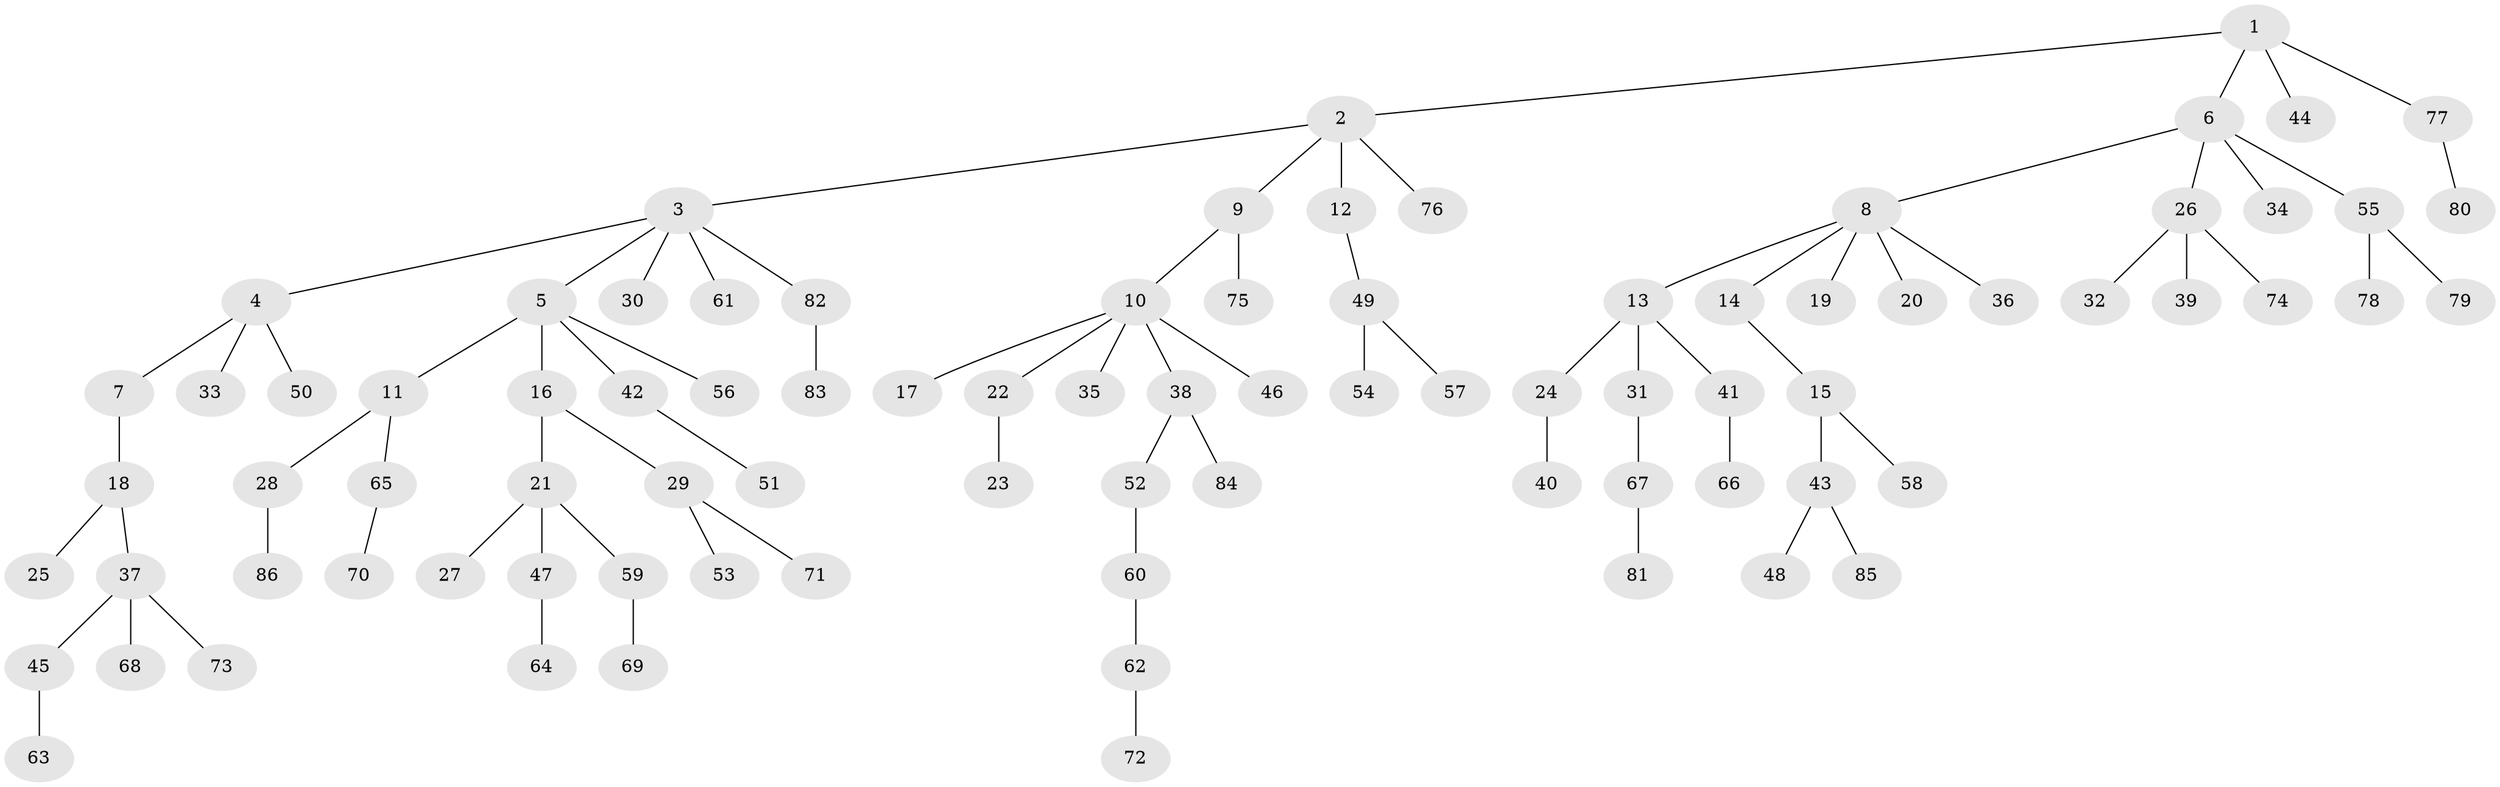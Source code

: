 // Generated by graph-tools (version 1.1) at 2025/26/03/09/25 03:26:33]
// undirected, 86 vertices, 85 edges
graph export_dot {
graph [start="1"]
  node [color=gray90,style=filled];
  1;
  2;
  3;
  4;
  5;
  6;
  7;
  8;
  9;
  10;
  11;
  12;
  13;
  14;
  15;
  16;
  17;
  18;
  19;
  20;
  21;
  22;
  23;
  24;
  25;
  26;
  27;
  28;
  29;
  30;
  31;
  32;
  33;
  34;
  35;
  36;
  37;
  38;
  39;
  40;
  41;
  42;
  43;
  44;
  45;
  46;
  47;
  48;
  49;
  50;
  51;
  52;
  53;
  54;
  55;
  56;
  57;
  58;
  59;
  60;
  61;
  62;
  63;
  64;
  65;
  66;
  67;
  68;
  69;
  70;
  71;
  72;
  73;
  74;
  75;
  76;
  77;
  78;
  79;
  80;
  81;
  82;
  83;
  84;
  85;
  86;
  1 -- 2;
  1 -- 6;
  1 -- 44;
  1 -- 77;
  2 -- 3;
  2 -- 9;
  2 -- 12;
  2 -- 76;
  3 -- 4;
  3 -- 5;
  3 -- 30;
  3 -- 61;
  3 -- 82;
  4 -- 7;
  4 -- 33;
  4 -- 50;
  5 -- 11;
  5 -- 16;
  5 -- 42;
  5 -- 56;
  6 -- 8;
  6 -- 26;
  6 -- 34;
  6 -- 55;
  7 -- 18;
  8 -- 13;
  8 -- 14;
  8 -- 19;
  8 -- 20;
  8 -- 36;
  9 -- 10;
  9 -- 75;
  10 -- 17;
  10 -- 22;
  10 -- 35;
  10 -- 38;
  10 -- 46;
  11 -- 28;
  11 -- 65;
  12 -- 49;
  13 -- 24;
  13 -- 31;
  13 -- 41;
  14 -- 15;
  15 -- 43;
  15 -- 58;
  16 -- 21;
  16 -- 29;
  18 -- 25;
  18 -- 37;
  21 -- 27;
  21 -- 47;
  21 -- 59;
  22 -- 23;
  24 -- 40;
  26 -- 32;
  26 -- 39;
  26 -- 74;
  28 -- 86;
  29 -- 53;
  29 -- 71;
  31 -- 67;
  37 -- 45;
  37 -- 68;
  37 -- 73;
  38 -- 52;
  38 -- 84;
  41 -- 66;
  42 -- 51;
  43 -- 48;
  43 -- 85;
  45 -- 63;
  47 -- 64;
  49 -- 54;
  49 -- 57;
  52 -- 60;
  55 -- 78;
  55 -- 79;
  59 -- 69;
  60 -- 62;
  62 -- 72;
  65 -- 70;
  67 -- 81;
  77 -- 80;
  82 -- 83;
}
